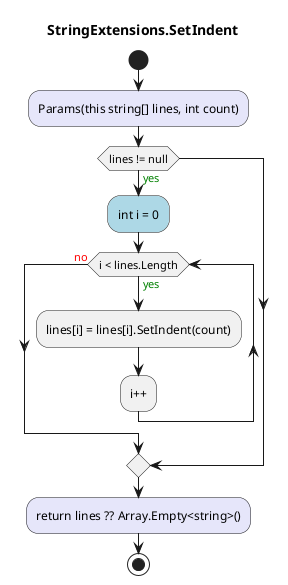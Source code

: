 @startuml StringExtensions.SetIndent
title StringExtensions.SetIndent
start
#Lavender:Params(this string[] lines, int count);
if (lines != null) then (<color:green>yes)
    #LightBlue:int i = 0;
    while (i < lines.Length) is (<color:green>yes)
        :lines[i] = lines[i].SetIndent(count);
    :i++;
    endwhile (<color:red>no)
endif
#Lavender:return lines ?? Array.Empty<string>();
stop
@enduml
